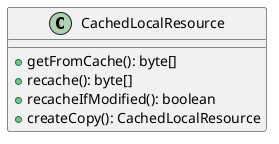@startuml

    class CachedLocalResource [[CachedLocalResource.html]] {
        +getFromCache(): byte[]
        +recache(): byte[]
        +recacheIfModified(): boolean
        +createCopy(): CachedLocalResource
    }

@enduml
